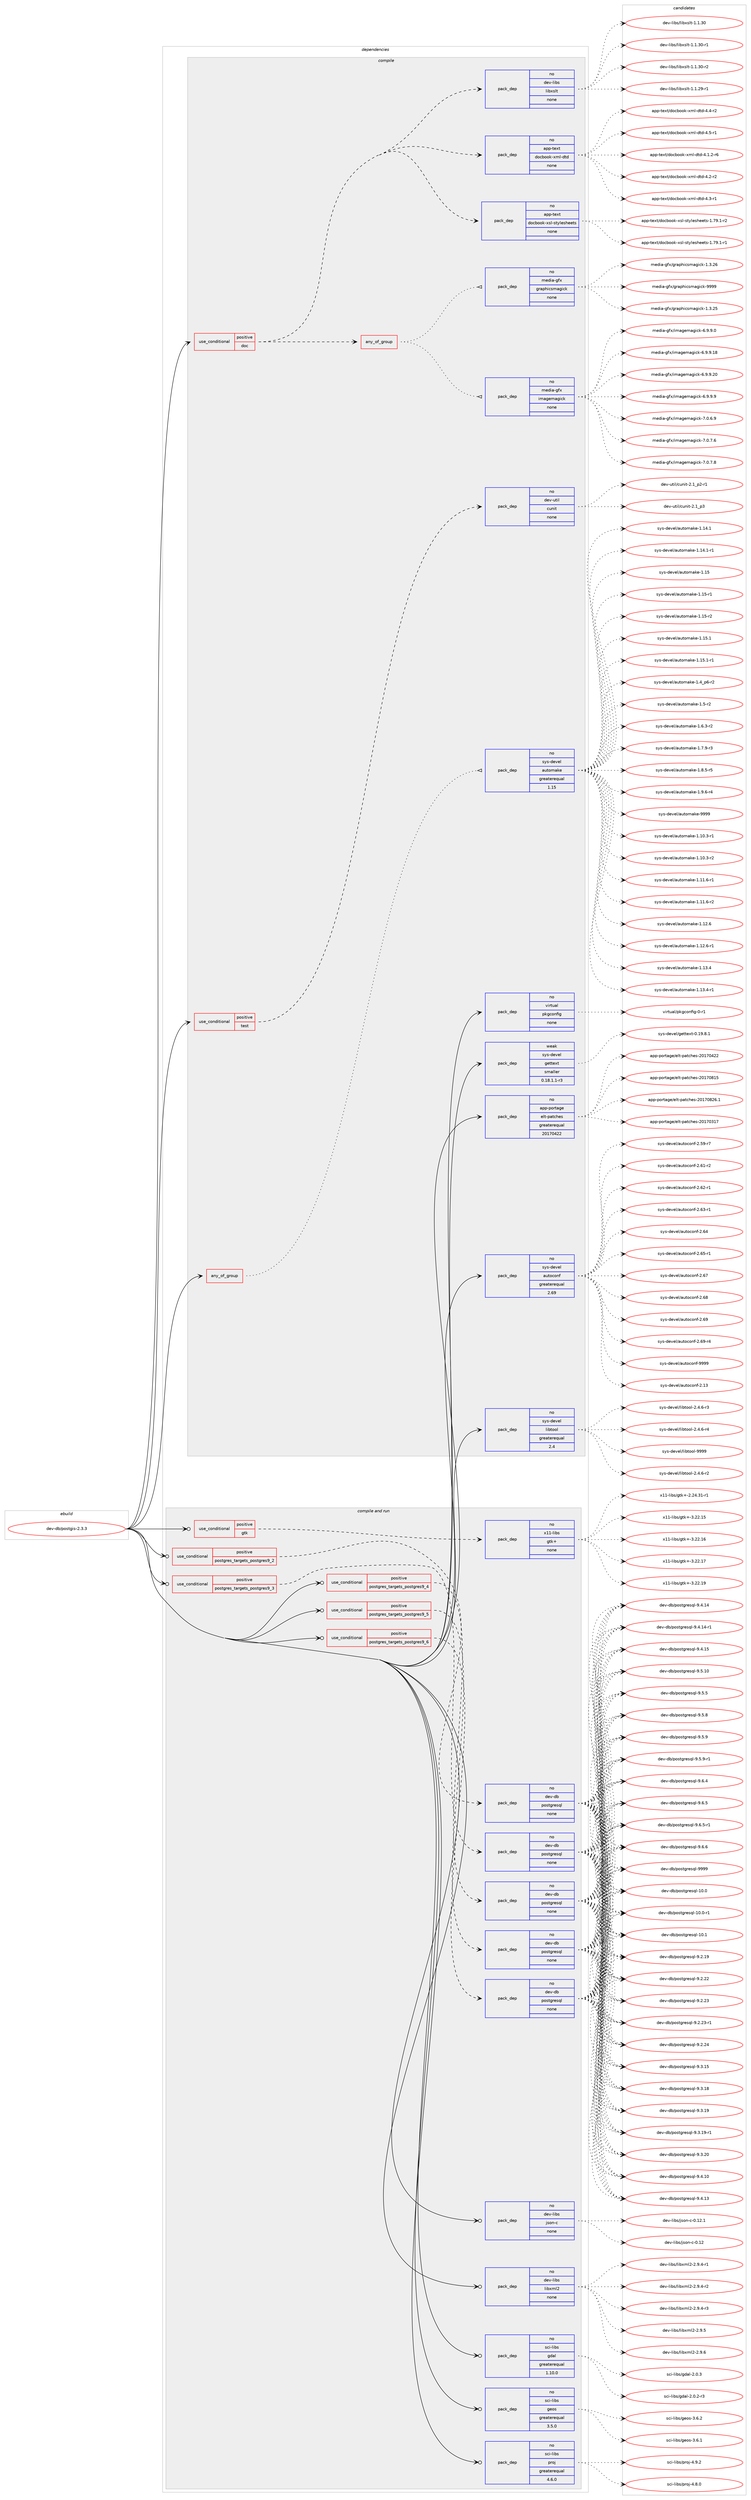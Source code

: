 digraph prolog {

# *************
# Graph options
# *************

newrank=true;
concentrate=true;
compound=true;
graph [rankdir=LR,fontname=Helvetica,fontsize=10,ranksep=1.5];#, ranksep=2.5, nodesep=0.2];
edge  [arrowhead=vee];
node  [fontname=Helvetica,fontsize=10];

# **********
# The ebuild
# **********

subgraph cluster_leftcol {
color=gray;
rank=same;
label=<<i>ebuild</i>>;
id [label="dev-db/postgis-2.3.3", color=red, width=4, href="../dev-db/postgis-2.3.3.svg"];
}

# ****************
# The dependencies
# ****************

subgraph cluster_midcol {
color=gray;
label=<<i>dependencies</i>>;
subgraph cluster_compile {
fillcolor="#eeeeee";
style=filled;
label=<<i>compile</i>>;
subgraph any1509 {
dependency68928 [label=<<TABLE BORDER="0" CELLBORDER="1" CELLSPACING="0" CELLPADDING="4"><TR><TD CELLPADDING="10">any_of_group</TD></TR></TABLE>>, shape=none, color=red];subgraph pack50836 {
dependency68929 [label=<<TABLE BORDER="0" CELLBORDER="1" CELLSPACING="0" CELLPADDING="4" WIDTH="220"><TR><TD ROWSPAN="6" CELLPADDING="30">pack_dep</TD></TR><TR><TD WIDTH="110">no</TD></TR><TR><TD>sys-devel</TD></TR><TR><TD>automake</TD></TR><TR><TD>greaterequal</TD></TR><TR><TD>1.15</TD></TR></TABLE>>, shape=none, color=blue];
}
dependency68928:e -> dependency68929:w [weight=20,style="dotted",arrowhead="oinv"];
}
id:e -> dependency68928:w [weight=20,style="solid",arrowhead="vee"];
subgraph cond16553 {
dependency68930 [label=<<TABLE BORDER="0" CELLBORDER="1" CELLSPACING="0" CELLPADDING="4"><TR><TD ROWSPAN="3" CELLPADDING="10">use_conditional</TD></TR><TR><TD>positive</TD></TR><TR><TD>doc</TD></TR></TABLE>>, shape=none, color=red];
subgraph pack50837 {
dependency68931 [label=<<TABLE BORDER="0" CELLBORDER="1" CELLSPACING="0" CELLPADDING="4" WIDTH="220"><TR><TD ROWSPAN="6" CELLPADDING="30">pack_dep</TD></TR><TR><TD WIDTH="110">no</TD></TR><TR><TD>app-text</TD></TR><TR><TD>docbook-xsl-stylesheets</TD></TR><TR><TD>none</TD></TR><TR><TD></TD></TR></TABLE>>, shape=none, color=blue];
}
dependency68930:e -> dependency68931:w [weight=20,style="dashed",arrowhead="vee"];
subgraph pack50838 {
dependency68932 [label=<<TABLE BORDER="0" CELLBORDER="1" CELLSPACING="0" CELLPADDING="4" WIDTH="220"><TR><TD ROWSPAN="6" CELLPADDING="30">pack_dep</TD></TR><TR><TD WIDTH="110">no</TD></TR><TR><TD>app-text</TD></TR><TR><TD>docbook-xml-dtd</TD></TR><TR><TD>none</TD></TR><TR><TD></TD></TR></TABLE>>, shape=none, color=blue];
}
dependency68930:e -> dependency68932:w [weight=20,style="dashed",arrowhead="vee"];
subgraph pack50839 {
dependency68933 [label=<<TABLE BORDER="0" CELLBORDER="1" CELLSPACING="0" CELLPADDING="4" WIDTH="220"><TR><TD ROWSPAN="6" CELLPADDING="30">pack_dep</TD></TR><TR><TD WIDTH="110">no</TD></TR><TR><TD>dev-libs</TD></TR><TR><TD>libxslt</TD></TR><TR><TD>none</TD></TR><TR><TD></TD></TR></TABLE>>, shape=none, color=blue];
}
dependency68930:e -> dependency68933:w [weight=20,style="dashed",arrowhead="vee"];
subgraph any1510 {
dependency68934 [label=<<TABLE BORDER="0" CELLBORDER="1" CELLSPACING="0" CELLPADDING="4"><TR><TD CELLPADDING="10">any_of_group</TD></TR></TABLE>>, shape=none, color=red];subgraph pack50840 {
dependency68935 [label=<<TABLE BORDER="0" CELLBORDER="1" CELLSPACING="0" CELLPADDING="4" WIDTH="220"><TR><TD ROWSPAN="6" CELLPADDING="30">pack_dep</TD></TR><TR><TD WIDTH="110">no</TD></TR><TR><TD>media-gfx</TD></TR><TR><TD>imagemagick</TD></TR><TR><TD>none</TD></TR><TR><TD></TD></TR></TABLE>>, shape=none, color=blue];
}
dependency68934:e -> dependency68935:w [weight=20,style="dotted",arrowhead="oinv"];
subgraph pack50841 {
dependency68936 [label=<<TABLE BORDER="0" CELLBORDER="1" CELLSPACING="0" CELLPADDING="4" WIDTH="220"><TR><TD ROWSPAN="6" CELLPADDING="30">pack_dep</TD></TR><TR><TD WIDTH="110">no</TD></TR><TR><TD>media-gfx</TD></TR><TR><TD>graphicsmagick</TD></TR><TR><TD>none</TD></TR><TR><TD></TD></TR></TABLE>>, shape=none, color=blue];
}
dependency68934:e -> dependency68936:w [weight=20,style="dotted",arrowhead="oinv"];
}
dependency68930:e -> dependency68934:w [weight=20,style="dashed",arrowhead="vee"];
}
id:e -> dependency68930:w [weight=20,style="solid",arrowhead="vee"];
subgraph cond16554 {
dependency68937 [label=<<TABLE BORDER="0" CELLBORDER="1" CELLSPACING="0" CELLPADDING="4"><TR><TD ROWSPAN="3" CELLPADDING="10">use_conditional</TD></TR><TR><TD>positive</TD></TR><TR><TD>test</TD></TR></TABLE>>, shape=none, color=red];
subgraph pack50842 {
dependency68938 [label=<<TABLE BORDER="0" CELLBORDER="1" CELLSPACING="0" CELLPADDING="4" WIDTH="220"><TR><TD ROWSPAN="6" CELLPADDING="30">pack_dep</TD></TR><TR><TD WIDTH="110">no</TD></TR><TR><TD>dev-util</TD></TR><TR><TD>cunit</TD></TR><TR><TD>none</TD></TR><TR><TD></TD></TR></TABLE>>, shape=none, color=blue];
}
dependency68937:e -> dependency68938:w [weight=20,style="dashed",arrowhead="vee"];
}
id:e -> dependency68937:w [weight=20,style="solid",arrowhead="vee"];
subgraph pack50843 {
dependency68939 [label=<<TABLE BORDER="0" CELLBORDER="1" CELLSPACING="0" CELLPADDING="4" WIDTH="220"><TR><TD ROWSPAN="6" CELLPADDING="30">pack_dep</TD></TR><TR><TD WIDTH="110">no</TD></TR><TR><TD>app-portage</TD></TR><TR><TD>elt-patches</TD></TR><TR><TD>greaterequal</TD></TR><TR><TD>20170422</TD></TR></TABLE>>, shape=none, color=blue];
}
id:e -> dependency68939:w [weight=20,style="solid",arrowhead="vee"];
subgraph pack50844 {
dependency68940 [label=<<TABLE BORDER="0" CELLBORDER="1" CELLSPACING="0" CELLPADDING="4" WIDTH="220"><TR><TD ROWSPAN="6" CELLPADDING="30">pack_dep</TD></TR><TR><TD WIDTH="110">no</TD></TR><TR><TD>sys-devel</TD></TR><TR><TD>autoconf</TD></TR><TR><TD>greaterequal</TD></TR><TR><TD>2.69</TD></TR></TABLE>>, shape=none, color=blue];
}
id:e -> dependency68940:w [weight=20,style="solid",arrowhead="vee"];
subgraph pack50845 {
dependency68941 [label=<<TABLE BORDER="0" CELLBORDER="1" CELLSPACING="0" CELLPADDING="4" WIDTH="220"><TR><TD ROWSPAN="6" CELLPADDING="30">pack_dep</TD></TR><TR><TD WIDTH="110">no</TD></TR><TR><TD>sys-devel</TD></TR><TR><TD>libtool</TD></TR><TR><TD>greaterequal</TD></TR><TR><TD>2.4</TD></TR></TABLE>>, shape=none, color=blue];
}
id:e -> dependency68941:w [weight=20,style="solid",arrowhead="vee"];
subgraph pack50846 {
dependency68942 [label=<<TABLE BORDER="0" CELLBORDER="1" CELLSPACING="0" CELLPADDING="4" WIDTH="220"><TR><TD ROWSPAN="6" CELLPADDING="30">pack_dep</TD></TR><TR><TD WIDTH="110">no</TD></TR><TR><TD>virtual</TD></TR><TR><TD>pkgconfig</TD></TR><TR><TD>none</TD></TR><TR><TD></TD></TR></TABLE>>, shape=none, color=blue];
}
id:e -> dependency68942:w [weight=20,style="solid",arrowhead="vee"];
subgraph pack50847 {
dependency68943 [label=<<TABLE BORDER="0" CELLBORDER="1" CELLSPACING="0" CELLPADDING="4" WIDTH="220"><TR><TD ROWSPAN="6" CELLPADDING="30">pack_dep</TD></TR><TR><TD WIDTH="110">weak</TD></TR><TR><TD>sys-devel</TD></TR><TR><TD>gettext</TD></TR><TR><TD>smaller</TD></TR><TR><TD>0.18.1.1-r3</TD></TR></TABLE>>, shape=none, color=blue];
}
id:e -> dependency68943:w [weight=20,style="solid",arrowhead="vee"];
}
subgraph cluster_compileandrun {
fillcolor="#eeeeee";
style=filled;
label=<<i>compile and run</i>>;
subgraph cond16555 {
dependency68944 [label=<<TABLE BORDER="0" CELLBORDER="1" CELLSPACING="0" CELLPADDING="4"><TR><TD ROWSPAN="3" CELLPADDING="10">use_conditional</TD></TR><TR><TD>positive</TD></TR><TR><TD>gtk</TD></TR></TABLE>>, shape=none, color=red];
subgraph pack50848 {
dependency68945 [label=<<TABLE BORDER="0" CELLBORDER="1" CELLSPACING="0" CELLPADDING="4" WIDTH="220"><TR><TD ROWSPAN="6" CELLPADDING="30">pack_dep</TD></TR><TR><TD WIDTH="110">no</TD></TR><TR><TD>x11-libs</TD></TR><TR><TD>gtk+</TD></TR><TR><TD>none</TD></TR><TR><TD></TD></TR></TABLE>>, shape=none, color=blue];
}
dependency68944:e -> dependency68945:w [weight=20,style="dashed",arrowhead="vee"];
}
id:e -> dependency68944:w [weight=20,style="solid",arrowhead="odotvee"];
subgraph cond16556 {
dependency68946 [label=<<TABLE BORDER="0" CELLBORDER="1" CELLSPACING="0" CELLPADDING="4"><TR><TD ROWSPAN="3" CELLPADDING="10">use_conditional</TD></TR><TR><TD>positive</TD></TR><TR><TD>postgres_targets_postgres9_2</TD></TR></TABLE>>, shape=none, color=red];
subgraph pack50849 {
dependency68947 [label=<<TABLE BORDER="0" CELLBORDER="1" CELLSPACING="0" CELLPADDING="4" WIDTH="220"><TR><TD ROWSPAN="6" CELLPADDING="30">pack_dep</TD></TR><TR><TD WIDTH="110">no</TD></TR><TR><TD>dev-db</TD></TR><TR><TD>postgresql</TD></TR><TR><TD>none</TD></TR><TR><TD></TD></TR></TABLE>>, shape=none, color=blue];
}
dependency68946:e -> dependency68947:w [weight=20,style="dashed",arrowhead="vee"];
}
id:e -> dependency68946:w [weight=20,style="solid",arrowhead="odotvee"];
subgraph cond16557 {
dependency68948 [label=<<TABLE BORDER="0" CELLBORDER="1" CELLSPACING="0" CELLPADDING="4"><TR><TD ROWSPAN="3" CELLPADDING="10">use_conditional</TD></TR><TR><TD>positive</TD></TR><TR><TD>postgres_targets_postgres9_3</TD></TR></TABLE>>, shape=none, color=red];
subgraph pack50850 {
dependency68949 [label=<<TABLE BORDER="0" CELLBORDER="1" CELLSPACING="0" CELLPADDING="4" WIDTH="220"><TR><TD ROWSPAN="6" CELLPADDING="30">pack_dep</TD></TR><TR><TD WIDTH="110">no</TD></TR><TR><TD>dev-db</TD></TR><TR><TD>postgresql</TD></TR><TR><TD>none</TD></TR><TR><TD></TD></TR></TABLE>>, shape=none, color=blue];
}
dependency68948:e -> dependency68949:w [weight=20,style="dashed",arrowhead="vee"];
}
id:e -> dependency68948:w [weight=20,style="solid",arrowhead="odotvee"];
subgraph cond16558 {
dependency68950 [label=<<TABLE BORDER="0" CELLBORDER="1" CELLSPACING="0" CELLPADDING="4"><TR><TD ROWSPAN="3" CELLPADDING="10">use_conditional</TD></TR><TR><TD>positive</TD></TR><TR><TD>postgres_targets_postgres9_4</TD></TR></TABLE>>, shape=none, color=red];
subgraph pack50851 {
dependency68951 [label=<<TABLE BORDER="0" CELLBORDER="1" CELLSPACING="0" CELLPADDING="4" WIDTH="220"><TR><TD ROWSPAN="6" CELLPADDING="30">pack_dep</TD></TR><TR><TD WIDTH="110">no</TD></TR><TR><TD>dev-db</TD></TR><TR><TD>postgresql</TD></TR><TR><TD>none</TD></TR><TR><TD></TD></TR></TABLE>>, shape=none, color=blue];
}
dependency68950:e -> dependency68951:w [weight=20,style="dashed",arrowhead="vee"];
}
id:e -> dependency68950:w [weight=20,style="solid",arrowhead="odotvee"];
subgraph cond16559 {
dependency68952 [label=<<TABLE BORDER="0" CELLBORDER="1" CELLSPACING="0" CELLPADDING="4"><TR><TD ROWSPAN="3" CELLPADDING="10">use_conditional</TD></TR><TR><TD>positive</TD></TR><TR><TD>postgres_targets_postgres9_5</TD></TR></TABLE>>, shape=none, color=red];
subgraph pack50852 {
dependency68953 [label=<<TABLE BORDER="0" CELLBORDER="1" CELLSPACING="0" CELLPADDING="4" WIDTH="220"><TR><TD ROWSPAN="6" CELLPADDING="30">pack_dep</TD></TR><TR><TD WIDTH="110">no</TD></TR><TR><TD>dev-db</TD></TR><TR><TD>postgresql</TD></TR><TR><TD>none</TD></TR><TR><TD></TD></TR></TABLE>>, shape=none, color=blue];
}
dependency68952:e -> dependency68953:w [weight=20,style="dashed",arrowhead="vee"];
}
id:e -> dependency68952:w [weight=20,style="solid",arrowhead="odotvee"];
subgraph cond16560 {
dependency68954 [label=<<TABLE BORDER="0" CELLBORDER="1" CELLSPACING="0" CELLPADDING="4"><TR><TD ROWSPAN="3" CELLPADDING="10">use_conditional</TD></TR><TR><TD>positive</TD></TR><TR><TD>postgres_targets_postgres9_6</TD></TR></TABLE>>, shape=none, color=red];
subgraph pack50853 {
dependency68955 [label=<<TABLE BORDER="0" CELLBORDER="1" CELLSPACING="0" CELLPADDING="4" WIDTH="220"><TR><TD ROWSPAN="6" CELLPADDING="30">pack_dep</TD></TR><TR><TD WIDTH="110">no</TD></TR><TR><TD>dev-db</TD></TR><TR><TD>postgresql</TD></TR><TR><TD>none</TD></TR><TR><TD></TD></TR></TABLE>>, shape=none, color=blue];
}
dependency68954:e -> dependency68955:w [weight=20,style="dashed",arrowhead="vee"];
}
id:e -> dependency68954:w [weight=20,style="solid",arrowhead="odotvee"];
subgraph pack50854 {
dependency68956 [label=<<TABLE BORDER="0" CELLBORDER="1" CELLSPACING="0" CELLPADDING="4" WIDTH="220"><TR><TD ROWSPAN="6" CELLPADDING="30">pack_dep</TD></TR><TR><TD WIDTH="110">no</TD></TR><TR><TD>dev-libs</TD></TR><TR><TD>json-c</TD></TR><TR><TD>none</TD></TR><TR><TD></TD></TR></TABLE>>, shape=none, color=blue];
}
id:e -> dependency68956:w [weight=20,style="solid",arrowhead="odotvee"];
subgraph pack50855 {
dependency68957 [label=<<TABLE BORDER="0" CELLBORDER="1" CELLSPACING="0" CELLPADDING="4" WIDTH="220"><TR><TD ROWSPAN="6" CELLPADDING="30">pack_dep</TD></TR><TR><TD WIDTH="110">no</TD></TR><TR><TD>dev-libs</TD></TR><TR><TD>libxml2</TD></TR><TR><TD>none</TD></TR><TR><TD></TD></TR></TABLE>>, shape=none, color=blue];
}
id:e -> dependency68957:w [weight=20,style="solid",arrowhead="odotvee"];
subgraph pack50856 {
dependency68958 [label=<<TABLE BORDER="0" CELLBORDER="1" CELLSPACING="0" CELLPADDING="4" WIDTH="220"><TR><TD ROWSPAN="6" CELLPADDING="30">pack_dep</TD></TR><TR><TD WIDTH="110">no</TD></TR><TR><TD>sci-libs</TD></TR><TR><TD>gdal</TD></TR><TR><TD>greaterequal</TD></TR><TR><TD>1.10.0</TD></TR></TABLE>>, shape=none, color=blue];
}
id:e -> dependency68958:w [weight=20,style="solid",arrowhead="odotvee"];
subgraph pack50857 {
dependency68959 [label=<<TABLE BORDER="0" CELLBORDER="1" CELLSPACING="0" CELLPADDING="4" WIDTH="220"><TR><TD ROWSPAN="6" CELLPADDING="30">pack_dep</TD></TR><TR><TD WIDTH="110">no</TD></TR><TR><TD>sci-libs</TD></TR><TR><TD>geos</TD></TR><TR><TD>greaterequal</TD></TR><TR><TD>3.5.0</TD></TR></TABLE>>, shape=none, color=blue];
}
id:e -> dependency68959:w [weight=20,style="solid",arrowhead="odotvee"];
subgraph pack50858 {
dependency68960 [label=<<TABLE BORDER="0" CELLBORDER="1" CELLSPACING="0" CELLPADDING="4" WIDTH="220"><TR><TD ROWSPAN="6" CELLPADDING="30">pack_dep</TD></TR><TR><TD WIDTH="110">no</TD></TR><TR><TD>sci-libs</TD></TR><TR><TD>proj</TD></TR><TR><TD>greaterequal</TD></TR><TR><TD>4.6.0</TD></TR></TABLE>>, shape=none, color=blue];
}
id:e -> dependency68960:w [weight=20,style="solid",arrowhead="odotvee"];
}
subgraph cluster_run {
fillcolor="#eeeeee";
style=filled;
label=<<i>run</i>>;
}
}

# **************
# The candidates
# **************

subgraph cluster_choices {
rank=same;
color=gray;
label=<<i>candidates</i>>;

subgraph choice50836 {
color=black;
nodesep=1;
choice11512111545100101118101108479711711611110997107101454946494846514511449 [label="sys-devel/automake-1.10.3-r1", color=red, width=4,href="../sys-devel/automake-1.10.3-r1.svg"];
choice11512111545100101118101108479711711611110997107101454946494846514511450 [label="sys-devel/automake-1.10.3-r2", color=red, width=4,href="../sys-devel/automake-1.10.3-r2.svg"];
choice11512111545100101118101108479711711611110997107101454946494946544511449 [label="sys-devel/automake-1.11.6-r1", color=red, width=4,href="../sys-devel/automake-1.11.6-r1.svg"];
choice11512111545100101118101108479711711611110997107101454946494946544511450 [label="sys-devel/automake-1.11.6-r2", color=red, width=4,href="../sys-devel/automake-1.11.6-r2.svg"];
choice1151211154510010111810110847971171161111099710710145494649504654 [label="sys-devel/automake-1.12.6", color=red, width=4,href="../sys-devel/automake-1.12.6.svg"];
choice11512111545100101118101108479711711611110997107101454946495046544511449 [label="sys-devel/automake-1.12.6-r1", color=red, width=4,href="../sys-devel/automake-1.12.6-r1.svg"];
choice1151211154510010111810110847971171161111099710710145494649514652 [label="sys-devel/automake-1.13.4", color=red, width=4,href="../sys-devel/automake-1.13.4.svg"];
choice11512111545100101118101108479711711611110997107101454946495146524511449 [label="sys-devel/automake-1.13.4-r1", color=red, width=4,href="../sys-devel/automake-1.13.4-r1.svg"];
choice1151211154510010111810110847971171161111099710710145494649524649 [label="sys-devel/automake-1.14.1", color=red, width=4,href="../sys-devel/automake-1.14.1.svg"];
choice11512111545100101118101108479711711611110997107101454946495246494511449 [label="sys-devel/automake-1.14.1-r1", color=red, width=4,href="../sys-devel/automake-1.14.1-r1.svg"];
choice115121115451001011181011084797117116111109971071014549464953 [label="sys-devel/automake-1.15", color=red, width=4,href="../sys-devel/automake-1.15.svg"];
choice1151211154510010111810110847971171161111099710710145494649534511449 [label="sys-devel/automake-1.15-r1", color=red, width=4,href="../sys-devel/automake-1.15-r1.svg"];
choice1151211154510010111810110847971171161111099710710145494649534511450 [label="sys-devel/automake-1.15-r2", color=red, width=4,href="../sys-devel/automake-1.15-r2.svg"];
choice1151211154510010111810110847971171161111099710710145494649534649 [label="sys-devel/automake-1.15.1", color=red, width=4,href="../sys-devel/automake-1.15.1.svg"];
choice11512111545100101118101108479711711611110997107101454946495346494511449 [label="sys-devel/automake-1.15.1-r1", color=red, width=4,href="../sys-devel/automake-1.15.1-r1.svg"];
choice115121115451001011181011084797117116111109971071014549465295112544511450 [label="sys-devel/automake-1.4_p6-r2", color=red, width=4,href="../sys-devel/automake-1.4_p6-r2.svg"];
choice11512111545100101118101108479711711611110997107101454946534511450 [label="sys-devel/automake-1.5-r2", color=red, width=4,href="../sys-devel/automake-1.5-r2.svg"];
choice115121115451001011181011084797117116111109971071014549465446514511450 [label="sys-devel/automake-1.6.3-r2", color=red, width=4,href="../sys-devel/automake-1.6.3-r2.svg"];
choice115121115451001011181011084797117116111109971071014549465546574511451 [label="sys-devel/automake-1.7.9-r3", color=red, width=4,href="../sys-devel/automake-1.7.9-r3.svg"];
choice115121115451001011181011084797117116111109971071014549465646534511453 [label="sys-devel/automake-1.8.5-r5", color=red, width=4,href="../sys-devel/automake-1.8.5-r5.svg"];
choice115121115451001011181011084797117116111109971071014549465746544511452 [label="sys-devel/automake-1.9.6-r4", color=red, width=4,href="../sys-devel/automake-1.9.6-r4.svg"];
choice115121115451001011181011084797117116111109971071014557575757 [label="sys-devel/automake-9999", color=red, width=4,href="../sys-devel/automake-9999.svg"];
dependency68929:e -> choice11512111545100101118101108479711711611110997107101454946494846514511449:w [style=dotted,weight="100"];
dependency68929:e -> choice11512111545100101118101108479711711611110997107101454946494846514511450:w [style=dotted,weight="100"];
dependency68929:e -> choice11512111545100101118101108479711711611110997107101454946494946544511449:w [style=dotted,weight="100"];
dependency68929:e -> choice11512111545100101118101108479711711611110997107101454946494946544511450:w [style=dotted,weight="100"];
dependency68929:e -> choice1151211154510010111810110847971171161111099710710145494649504654:w [style=dotted,weight="100"];
dependency68929:e -> choice11512111545100101118101108479711711611110997107101454946495046544511449:w [style=dotted,weight="100"];
dependency68929:e -> choice1151211154510010111810110847971171161111099710710145494649514652:w [style=dotted,weight="100"];
dependency68929:e -> choice11512111545100101118101108479711711611110997107101454946495146524511449:w [style=dotted,weight="100"];
dependency68929:e -> choice1151211154510010111810110847971171161111099710710145494649524649:w [style=dotted,weight="100"];
dependency68929:e -> choice11512111545100101118101108479711711611110997107101454946495246494511449:w [style=dotted,weight="100"];
dependency68929:e -> choice115121115451001011181011084797117116111109971071014549464953:w [style=dotted,weight="100"];
dependency68929:e -> choice1151211154510010111810110847971171161111099710710145494649534511449:w [style=dotted,weight="100"];
dependency68929:e -> choice1151211154510010111810110847971171161111099710710145494649534511450:w [style=dotted,weight="100"];
dependency68929:e -> choice1151211154510010111810110847971171161111099710710145494649534649:w [style=dotted,weight="100"];
dependency68929:e -> choice11512111545100101118101108479711711611110997107101454946495346494511449:w [style=dotted,weight="100"];
dependency68929:e -> choice115121115451001011181011084797117116111109971071014549465295112544511450:w [style=dotted,weight="100"];
dependency68929:e -> choice11512111545100101118101108479711711611110997107101454946534511450:w [style=dotted,weight="100"];
dependency68929:e -> choice115121115451001011181011084797117116111109971071014549465446514511450:w [style=dotted,weight="100"];
dependency68929:e -> choice115121115451001011181011084797117116111109971071014549465546574511451:w [style=dotted,weight="100"];
dependency68929:e -> choice115121115451001011181011084797117116111109971071014549465646534511453:w [style=dotted,weight="100"];
dependency68929:e -> choice115121115451001011181011084797117116111109971071014549465746544511452:w [style=dotted,weight="100"];
dependency68929:e -> choice115121115451001011181011084797117116111109971071014557575757:w [style=dotted,weight="100"];
}
subgraph choice50837 {
color=black;
nodesep=1;
choice97112112451161011201164710011199981111111074512011510845115116121108101115104101101116115454946555746494511449 [label="app-text/docbook-xsl-stylesheets-1.79.1-r1", color=red, width=4,href="../app-text/docbook-xsl-stylesheets-1.79.1-r1.svg"];
choice97112112451161011201164710011199981111111074512011510845115116121108101115104101101116115454946555746494511450 [label="app-text/docbook-xsl-stylesheets-1.79.1-r2", color=red, width=4,href="../app-text/docbook-xsl-stylesheets-1.79.1-r2.svg"];
dependency68931:e -> choice97112112451161011201164710011199981111111074512011510845115116121108101115104101101116115454946555746494511449:w [style=dotted,weight="100"];
dependency68931:e -> choice97112112451161011201164710011199981111111074512011510845115116121108101115104101101116115454946555746494511450:w [style=dotted,weight="100"];
}
subgraph choice50838 {
color=black;
nodesep=1;
choice971121124511610112011647100111999811111110745120109108451001161004552464946504511454 [label="app-text/docbook-xml-dtd-4.1.2-r6", color=red, width=4,href="../app-text/docbook-xml-dtd-4.1.2-r6.svg"];
choice97112112451161011201164710011199981111111074512010910845100116100455246504511450 [label="app-text/docbook-xml-dtd-4.2-r2", color=red, width=4,href="../app-text/docbook-xml-dtd-4.2-r2.svg"];
choice97112112451161011201164710011199981111111074512010910845100116100455246514511449 [label="app-text/docbook-xml-dtd-4.3-r1", color=red, width=4,href="../app-text/docbook-xml-dtd-4.3-r1.svg"];
choice97112112451161011201164710011199981111111074512010910845100116100455246524511450 [label="app-text/docbook-xml-dtd-4.4-r2", color=red, width=4,href="../app-text/docbook-xml-dtd-4.4-r2.svg"];
choice97112112451161011201164710011199981111111074512010910845100116100455246534511449 [label="app-text/docbook-xml-dtd-4.5-r1", color=red, width=4,href="../app-text/docbook-xml-dtd-4.5-r1.svg"];
dependency68932:e -> choice971121124511610112011647100111999811111110745120109108451001161004552464946504511454:w [style=dotted,weight="100"];
dependency68932:e -> choice97112112451161011201164710011199981111111074512010910845100116100455246504511450:w [style=dotted,weight="100"];
dependency68932:e -> choice97112112451161011201164710011199981111111074512010910845100116100455246514511449:w [style=dotted,weight="100"];
dependency68932:e -> choice97112112451161011201164710011199981111111074512010910845100116100455246524511450:w [style=dotted,weight="100"];
dependency68932:e -> choice97112112451161011201164710011199981111111074512010910845100116100455246534511449:w [style=dotted,weight="100"];
}
subgraph choice50839 {
color=black;
nodesep=1;
choice10010111845108105981154710810598120115108116454946494650574511449 [label="dev-libs/libxslt-1.1.29-r1", color=red, width=4,href="../dev-libs/libxslt-1.1.29-r1.svg"];
choice1001011184510810598115471081059812011510811645494649465148 [label="dev-libs/libxslt-1.1.30", color=red, width=4,href="../dev-libs/libxslt-1.1.30.svg"];
choice10010111845108105981154710810598120115108116454946494651484511449 [label="dev-libs/libxslt-1.1.30-r1", color=red, width=4,href="../dev-libs/libxslt-1.1.30-r1.svg"];
choice10010111845108105981154710810598120115108116454946494651484511450 [label="dev-libs/libxslt-1.1.30-r2", color=red, width=4,href="../dev-libs/libxslt-1.1.30-r2.svg"];
dependency68933:e -> choice10010111845108105981154710810598120115108116454946494650574511449:w [style=dotted,weight="100"];
dependency68933:e -> choice1001011184510810598115471081059812011510811645494649465148:w [style=dotted,weight="100"];
dependency68933:e -> choice10010111845108105981154710810598120115108116454946494651484511449:w [style=dotted,weight="100"];
dependency68933:e -> choice10010111845108105981154710810598120115108116454946494651484511450:w [style=dotted,weight="100"];
}
subgraph choice50840 {
color=black;
nodesep=1;
choice1091011001059745103102120471051099710310110997103105991074554465746574648 [label="media-gfx/imagemagick-6.9.9.0", color=red, width=4,href="../media-gfx/imagemagick-6.9.9.0.svg"];
choice109101100105974510310212047105109971031011099710310599107455446574657464956 [label="media-gfx/imagemagick-6.9.9.18", color=red, width=4,href="../media-gfx/imagemagick-6.9.9.18.svg"];
choice109101100105974510310212047105109971031011099710310599107455446574657465048 [label="media-gfx/imagemagick-6.9.9.20", color=red, width=4,href="../media-gfx/imagemagick-6.9.9.20.svg"];
choice1091011001059745103102120471051099710310110997103105991074554465746574657 [label="media-gfx/imagemagick-6.9.9.9", color=red, width=4,href="../media-gfx/imagemagick-6.9.9.9.svg"];
choice1091011001059745103102120471051099710310110997103105991074555464846544657 [label="media-gfx/imagemagick-7.0.6.9", color=red, width=4,href="../media-gfx/imagemagick-7.0.6.9.svg"];
choice1091011001059745103102120471051099710310110997103105991074555464846554654 [label="media-gfx/imagemagick-7.0.7.6", color=red, width=4,href="../media-gfx/imagemagick-7.0.7.6.svg"];
choice1091011001059745103102120471051099710310110997103105991074555464846554656 [label="media-gfx/imagemagick-7.0.7.8", color=red, width=4,href="../media-gfx/imagemagick-7.0.7.8.svg"];
dependency68935:e -> choice1091011001059745103102120471051099710310110997103105991074554465746574648:w [style=dotted,weight="100"];
dependency68935:e -> choice109101100105974510310212047105109971031011099710310599107455446574657464956:w [style=dotted,weight="100"];
dependency68935:e -> choice109101100105974510310212047105109971031011099710310599107455446574657465048:w [style=dotted,weight="100"];
dependency68935:e -> choice1091011001059745103102120471051099710310110997103105991074554465746574657:w [style=dotted,weight="100"];
dependency68935:e -> choice1091011001059745103102120471051099710310110997103105991074555464846544657:w [style=dotted,weight="100"];
dependency68935:e -> choice1091011001059745103102120471051099710310110997103105991074555464846554654:w [style=dotted,weight="100"];
dependency68935:e -> choice1091011001059745103102120471051099710310110997103105991074555464846554656:w [style=dotted,weight="100"];
}
subgraph choice50841 {
color=black;
nodesep=1;
choice1091011001059745103102120471031149711210410599115109971031059910745494651465053 [label="media-gfx/graphicsmagick-1.3.25", color=red, width=4,href="../media-gfx/graphicsmagick-1.3.25.svg"];
choice1091011001059745103102120471031149711210410599115109971031059910745494651465054 [label="media-gfx/graphicsmagick-1.3.26", color=red, width=4,href="../media-gfx/graphicsmagick-1.3.26.svg"];
choice109101100105974510310212047103114971121041059911510997103105991074557575757 [label="media-gfx/graphicsmagick-9999", color=red, width=4,href="../media-gfx/graphicsmagick-9999.svg"];
dependency68936:e -> choice1091011001059745103102120471031149711210410599115109971031059910745494651465053:w [style=dotted,weight="100"];
dependency68936:e -> choice1091011001059745103102120471031149711210410599115109971031059910745494651465054:w [style=dotted,weight="100"];
dependency68936:e -> choice109101100105974510310212047103114971121041059911510997103105991074557575757:w [style=dotted,weight="100"];
}
subgraph choice50842 {
color=black;
nodesep=1;
choice1001011184511711610510847991171101051164550464995112504511449 [label="dev-util/cunit-2.1_p2-r1", color=red, width=4,href="../dev-util/cunit-2.1_p2-r1.svg"];
choice100101118451171161051084799117110105116455046499511251 [label="dev-util/cunit-2.1_p3", color=red, width=4,href="../dev-util/cunit-2.1_p3.svg"];
dependency68938:e -> choice1001011184511711610510847991171101051164550464995112504511449:w [style=dotted,weight="100"];
dependency68938:e -> choice100101118451171161051084799117110105116455046499511251:w [style=dotted,weight="100"];
}
subgraph choice50843 {
color=black;
nodesep=1;
choice97112112451121111141169710310147101108116451129711699104101115455048495548514955 [label="app-portage/elt-patches-20170317", color=red, width=4,href="../app-portage/elt-patches-20170317.svg"];
choice97112112451121111141169710310147101108116451129711699104101115455048495548525050 [label="app-portage/elt-patches-20170422", color=red, width=4,href="../app-portage/elt-patches-20170422.svg"];
choice97112112451121111141169710310147101108116451129711699104101115455048495548564953 [label="app-portage/elt-patches-20170815", color=red, width=4,href="../app-portage/elt-patches-20170815.svg"];
choice971121124511211111411697103101471011081164511297116991041011154550484955485650544649 [label="app-portage/elt-patches-20170826.1", color=red, width=4,href="../app-portage/elt-patches-20170826.1.svg"];
dependency68939:e -> choice97112112451121111141169710310147101108116451129711699104101115455048495548514955:w [style=dotted,weight="100"];
dependency68939:e -> choice97112112451121111141169710310147101108116451129711699104101115455048495548525050:w [style=dotted,weight="100"];
dependency68939:e -> choice97112112451121111141169710310147101108116451129711699104101115455048495548564953:w [style=dotted,weight="100"];
dependency68939:e -> choice971121124511211111411697103101471011081164511297116991041011154550484955485650544649:w [style=dotted,weight="100"];
}
subgraph choice50844 {
color=black;
nodesep=1;
choice115121115451001011181011084797117116111991111101024550464951 [label="sys-devel/autoconf-2.13", color=red, width=4,href="../sys-devel/autoconf-2.13.svg"];
choice1151211154510010111810110847971171161119911111010245504653574511455 [label="sys-devel/autoconf-2.59-r7", color=red, width=4,href="../sys-devel/autoconf-2.59-r7.svg"];
choice1151211154510010111810110847971171161119911111010245504654494511450 [label="sys-devel/autoconf-2.61-r2", color=red, width=4,href="../sys-devel/autoconf-2.61-r2.svg"];
choice1151211154510010111810110847971171161119911111010245504654504511449 [label="sys-devel/autoconf-2.62-r1", color=red, width=4,href="../sys-devel/autoconf-2.62-r1.svg"];
choice1151211154510010111810110847971171161119911111010245504654514511449 [label="sys-devel/autoconf-2.63-r1", color=red, width=4,href="../sys-devel/autoconf-2.63-r1.svg"];
choice115121115451001011181011084797117116111991111101024550465452 [label="sys-devel/autoconf-2.64", color=red, width=4,href="../sys-devel/autoconf-2.64.svg"];
choice1151211154510010111810110847971171161119911111010245504654534511449 [label="sys-devel/autoconf-2.65-r1", color=red, width=4,href="../sys-devel/autoconf-2.65-r1.svg"];
choice115121115451001011181011084797117116111991111101024550465455 [label="sys-devel/autoconf-2.67", color=red, width=4,href="../sys-devel/autoconf-2.67.svg"];
choice115121115451001011181011084797117116111991111101024550465456 [label="sys-devel/autoconf-2.68", color=red, width=4,href="../sys-devel/autoconf-2.68.svg"];
choice115121115451001011181011084797117116111991111101024550465457 [label="sys-devel/autoconf-2.69", color=red, width=4,href="../sys-devel/autoconf-2.69.svg"];
choice1151211154510010111810110847971171161119911111010245504654574511452 [label="sys-devel/autoconf-2.69-r4", color=red, width=4,href="../sys-devel/autoconf-2.69-r4.svg"];
choice115121115451001011181011084797117116111991111101024557575757 [label="sys-devel/autoconf-9999", color=red, width=4,href="../sys-devel/autoconf-9999.svg"];
dependency68940:e -> choice115121115451001011181011084797117116111991111101024550464951:w [style=dotted,weight="100"];
dependency68940:e -> choice1151211154510010111810110847971171161119911111010245504653574511455:w [style=dotted,weight="100"];
dependency68940:e -> choice1151211154510010111810110847971171161119911111010245504654494511450:w [style=dotted,weight="100"];
dependency68940:e -> choice1151211154510010111810110847971171161119911111010245504654504511449:w [style=dotted,weight="100"];
dependency68940:e -> choice1151211154510010111810110847971171161119911111010245504654514511449:w [style=dotted,weight="100"];
dependency68940:e -> choice115121115451001011181011084797117116111991111101024550465452:w [style=dotted,weight="100"];
dependency68940:e -> choice1151211154510010111810110847971171161119911111010245504654534511449:w [style=dotted,weight="100"];
dependency68940:e -> choice115121115451001011181011084797117116111991111101024550465455:w [style=dotted,weight="100"];
dependency68940:e -> choice115121115451001011181011084797117116111991111101024550465456:w [style=dotted,weight="100"];
dependency68940:e -> choice115121115451001011181011084797117116111991111101024550465457:w [style=dotted,weight="100"];
dependency68940:e -> choice1151211154510010111810110847971171161119911111010245504654574511452:w [style=dotted,weight="100"];
dependency68940:e -> choice115121115451001011181011084797117116111991111101024557575757:w [style=dotted,weight="100"];
}
subgraph choice50845 {
color=black;
nodesep=1;
choice1151211154510010111810110847108105981161111111084550465246544511450 [label="sys-devel/libtool-2.4.6-r2", color=red, width=4,href="../sys-devel/libtool-2.4.6-r2.svg"];
choice1151211154510010111810110847108105981161111111084550465246544511451 [label="sys-devel/libtool-2.4.6-r3", color=red, width=4,href="../sys-devel/libtool-2.4.6-r3.svg"];
choice1151211154510010111810110847108105981161111111084550465246544511452 [label="sys-devel/libtool-2.4.6-r4", color=red, width=4,href="../sys-devel/libtool-2.4.6-r4.svg"];
choice1151211154510010111810110847108105981161111111084557575757 [label="sys-devel/libtool-9999", color=red, width=4,href="../sys-devel/libtool-9999.svg"];
dependency68941:e -> choice1151211154510010111810110847108105981161111111084550465246544511450:w [style=dotted,weight="100"];
dependency68941:e -> choice1151211154510010111810110847108105981161111111084550465246544511451:w [style=dotted,weight="100"];
dependency68941:e -> choice1151211154510010111810110847108105981161111111084550465246544511452:w [style=dotted,weight="100"];
dependency68941:e -> choice1151211154510010111810110847108105981161111111084557575757:w [style=dotted,weight="100"];
}
subgraph choice50846 {
color=black;
nodesep=1;
choice11810511411611797108471121071039911111010210510345484511449 [label="virtual/pkgconfig-0-r1", color=red, width=4,href="../virtual/pkgconfig-0-r1.svg"];
dependency68942:e -> choice11810511411611797108471121071039911111010210510345484511449:w [style=dotted,weight="100"];
}
subgraph choice50847 {
color=black;
nodesep=1;
choice1151211154510010111810110847103101116116101120116454846495746564649 [label="sys-devel/gettext-0.19.8.1", color=red, width=4,href="../sys-devel/gettext-0.19.8.1.svg"];
dependency68943:e -> choice1151211154510010111810110847103101116116101120116454846495746564649:w [style=dotted,weight="100"];
}
subgraph choice50848 {
color=black;
nodesep=1;
choice12049494510810598115471031161074345504650524651494511449 [label="x11-libs/gtk+-2.24.31-r1", color=red, width=4,href="../x11-libs/gtk+-2.24.31-r1.svg"];
choice1204949451081059811547103116107434551465050464953 [label="x11-libs/gtk+-3.22.15", color=red, width=4,href="../x11-libs/gtk+-3.22.15.svg"];
choice1204949451081059811547103116107434551465050464954 [label="x11-libs/gtk+-3.22.16", color=red, width=4,href="../x11-libs/gtk+-3.22.16.svg"];
choice1204949451081059811547103116107434551465050464955 [label="x11-libs/gtk+-3.22.17", color=red, width=4,href="../x11-libs/gtk+-3.22.17.svg"];
choice1204949451081059811547103116107434551465050464957 [label="x11-libs/gtk+-3.22.19", color=red, width=4,href="../x11-libs/gtk+-3.22.19.svg"];
dependency68945:e -> choice12049494510810598115471031161074345504650524651494511449:w [style=dotted,weight="100"];
dependency68945:e -> choice1204949451081059811547103116107434551465050464953:w [style=dotted,weight="100"];
dependency68945:e -> choice1204949451081059811547103116107434551465050464954:w [style=dotted,weight="100"];
dependency68945:e -> choice1204949451081059811547103116107434551465050464955:w [style=dotted,weight="100"];
dependency68945:e -> choice1204949451081059811547103116107434551465050464957:w [style=dotted,weight="100"];
}
subgraph choice50849 {
color=black;
nodesep=1;
choice1001011184510098471121111151161031141011151131084549484648 [label="dev-db/postgresql-10.0", color=red, width=4,href="../dev-db/postgresql-10.0.svg"];
choice10010111845100984711211111511610311410111511310845494846484511449 [label="dev-db/postgresql-10.0-r1", color=red, width=4,href="../dev-db/postgresql-10.0-r1.svg"];
choice1001011184510098471121111151161031141011151131084549484649 [label="dev-db/postgresql-10.1", color=red, width=4,href="../dev-db/postgresql-10.1.svg"];
choice10010111845100984711211111511610311410111511310845574650464957 [label="dev-db/postgresql-9.2.19", color=red, width=4,href="../dev-db/postgresql-9.2.19.svg"];
choice10010111845100984711211111511610311410111511310845574650465050 [label="dev-db/postgresql-9.2.22", color=red, width=4,href="../dev-db/postgresql-9.2.22.svg"];
choice10010111845100984711211111511610311410111511310845574650465051 [label="dev-db/postgresql-9.2.23", color=red, width=4,href="../dev-db/postgresql-9.2.23.svg"];
choice100101118451009847112111115116103114101115113108455746504650514511449 [label="dev-db/postgresql-9.2.23-r1", color=red, width=4,href="../dev-db/postgresql-9.2.23-r1.svg"];
choice10010111845100984711211111511610311410111511310845574650465052 [label="dev-db/postgresql-9.2.24", color=red, width=4,href="../dev-db/postgresql-9.2.24.svg"];
choice10010111845100984711211111511610311410111511310845574651464953 [label="dev-db/postgresql-9.3.15", color=red, width=4,href="../dev-db/postgresql-9.3.15.svg"];
choice10010111845100984711211111511610311410111511310845574651464956 [label="dev-db/postgresql-9.3.18", color=red, width=4,href="../dev-db/postgresql-9.3.18.svg"];
choice10010111845100984711211111511610311410111511310845574651464957 [label="dev-db/postgresql-9.3.19", color=red, width=4,href="../dev-db/postgresql-9.3.19.svg"];
choice100101118451009847112111115116103114101115113108455746514649574511449 [label="dev-db/postgresql-9.3.19-r1", color=red, width=4,href="../dev-db/postgresql-9.3.19-r1.svg"];
choice10010111845100984711211111511610311410111511310845574651465048 [label="dev-db/postgresql-9.3.20", color=red, width=4,href="../dev-db/postgresql-9.3.20.svg"];
choice10010111845100984711211111511610311410111511310845574652464948 [label="dev-db/postgresql-9.4.10", color=red, width=4,href="../dev-db/postgresql-9.4.10.svg"];
choice10010111845100984711211111511610311410111511310845574652464951 [label="dev-db/postgresql-9.4.13", color=red, width=4,href="../dev-db/postgresql-9.4.13.svg"];
choice10010111845100984711211111511610311410111511310845574652464952 [label="dev-db/postgresql-9.4.14", color=red, width=4,href="../dev-db/postgresql-9.4.14.svg"];
choice100101118451009847112111115116103114101115113108455746524649524511449 [label="dev-db/postgresql-9.4.14-r1", color=red, width=4,href="../dev-db/postgresql-9.4.14-r1.svg"];
choice10010111845100984711211111511610311410111511310845574652464953 [label="dev-db/postgresql-9.4.15", color=red, width=4,href="../dev-db/postgresql-9.4.15.svg"];
choice10010111845100984711211111511610311410111511310845574653464948 [label="dev-db/postgresql-9.5.10", color=red, width=4,href="../dev-db/postgresql-9.5.10.svg"];
choice100101118451009847112111115116103114101115113108455746534653 [label="dev-db/postgresql-9.5.5", color=red, width=4,href="../dev-db/postgresql-9.5.5.svg"];
choice100101118451009847112111115116103114101115113108455746534656 [label="dev-db/postgresql-9.5.8", color=red, width=4,href="../dev-db/postgresql-9.5.8.svg"];
choice100101118451009847112111115116103114101115113108455746534657 [label="dev-db/postgresql-9.5.9", color=red, width=4,href="../dev-db/postgresql-9.5.9.svg"];
choice1001011184510098471121111151161031141011151131084557465346574511449 [label="dev-db/postgresql-9.5.9-r1", color=red, width=4,href="../dev-db/postgresql-9.5.9-r1.svg"];
choice100101118451009847112111115116103114101115113108455746544652 [label="dev-db/postgresql-9.6.4", color=red, width=4,href="../dev-db/postgresql-9.6.4.svg"];
choice100101118451009847112111115116103114101115113108455746544653 [label="dev-db/postgresql-9.6.5", color=red, width=4,href="../dev-db/postgresql-9.6.5.svg"];
choice1001011184510098471121111151161031141011151131084557465446534511449 [label="dev-db/postgresql-9.6.5-r1", color=red, width=4,href="../dev-db/postgresql-9.6.5-r1.svg"];
choice100101118451009847112111115116103114101115113108455746544654 [label="dev-db/postgresql-9.6.6", color=red, width=4,href="../dev-db/postgresql-9.6.6.svg"];
choice1001011184510098471121111151161031141011151131084557575757 [label="dev-db/postgresql-9999", color=red, width=4,href="../dev-db/postgresql-9999.svg"];
dependency68947:e -> choice1001011184510098471121111151161031141011151131084549484648:w [style=dotted,weight="100"];
dependency68947:e -> choice10010111845100984711211111511610311410111511310845494846484511449:w [style=dotted,weight="100"];
dependency68947:e -> choice1001011184510098471121111151161031141011151131084549484649:w [style=dotted,weight="100"];
dependency68947:e -> choice10010111845100984711211111511610311410111511310845574650464957:w [style=dotted,weight="100"];
dependency68947:e -> choice10010111845100984711211111511610311410111511310845574650465050:w [style=dotted,weight="100"];
dependency68947:e -> choice10010111845100984711211111511610311410111511310845574650465051:w [style=dotted,weight="100"];
dependency68947:e -> choice100101118451009847112111115116103114101115113108455746504650514511449:w [style=dotted,weight="100"];
dependency68947:e -> choice10010111845100984711211111511610311410111511310845574650465052:w [style=dotted,weight="100"];
dependency68947:e -> choice10010111845100984711211111511610311410111511310845574651464953:w [style=dotted,weight="100"];
dependency68947:e -> choice10010111845100984711211111511610311410111511310845574651464956:w [style=dotted,weight="100"];
dependency68947:e -> choice10010111845100984711211111511610311410111511310845574651464957:w [style=dotted,weight="100"];
dependency68947:e -> choice100101118451009847112111115116103114101115113108455746514649574511449:w [style=dotted,weight="100"];
dependency68947:e -> choice10010111845100984711211111511610311410111511310845574651465048:w [style=dotted,weight="100"];
dependency68947:e -> choice10010111845100984711211111511610311410111511310845574652464948:w [style=dotted,weight="100"];
dependency68947:e -> choice10010111845100984711211111511610311410111511310845574652464951:w [style=dotted,weight="100"];
dependency68947:e -> choice10010111845100984711211111511610311410111511310845574652464952:w [style=dotted,weight="100"];
dependency68947:e -> choice100101118451009847112111115116103114101115113108455746524649524511449:w [style=dotted,weight="100"];
dependency68947:e -> choice10010111845100984711211111511610311410111511310845574652464953:w [style=dotted,weight="100"];
dependency68947:e -> choice10010111845100984711211111511610311410111511310845574653464948:w [style=dotted,weight="100"];
dependency68947:e -> choice100101118451009847112111115116103114101115113108455746534653:w [style=dotted,weight="100"];
dependency68947:e -> choice100101118451009847112111115116103114101115113108455746534656:w [style=dotted,weight="100"];
dependency68947:e -> choice100101118451009847112111115116103114101115113108455746534657:w [style=dotted,weight="100"];
dependency68947:e -> choice1001011184510098471121111151161031141011151131084557465346574511449:w [style=dotted,weight="100"];
dependency68947:e -> choice100101118451009847112111115116103114101115113108455746544652:w [style=dotted,weight="100"];
dependency68947:e -> choice100101118451009847112111115116103114101115113108455746544653:w [style=dotted,weight="100"];
dependency68947:e -> choice1001011184510098471121111151161031141011151131084557465446534511449:w [style=dotted,weight="100"];
dependency68947:e -> choice100101118451009847112111115116103114101115113108455746544654:w [style=dotted,weight="100"];
dependency68947:e -> choice1001011184510098471121111151161031141011151131084557575757:w [style=dotted,weight="100"];
}
subgraph choice50850 {
color=black;
nodesep=1;
choice1001011184510098471121111151161031141011151131084549484648 [label="dev-db/postgresql-10.0", color=red, width=4,href="../dev-db/postgresql-10.0.svg"];
choice10010111845100984711211111511610311410111511310845494846484511449 [label="dev-db/postgresql-10.0-r1", color=red, width=4,href="../dev-db/postgresql-10.0-r1.svg"];
choice1001011184510098471121111151161031141011151131084549484649 [label="dev-db/postgresql-10.1", color=red, width=4,href="../dev-db/postgresql-10.1.svg"];
choice10010111845100984711211111511610311410111511310845574650464957 [label="dev-db/postgresql-9.2.19", color=red, width=4,href="../dev-db/postgresql-9.2.19.svg"];
choice10010111845100984711211111511610311410111511310845574650465050 [label="dev-db/postgresql-9.2.22", color=red, width=4,href="../dev-db/postgresql-9.2.22.svg"];
choice10010111845100984711211111511610311410111511310845574650465051 [label="dev-db/postgresql-9.2.23", color=red, width=4,href="../dev-db/postgresql-9.2.23.svg"];
choice100101118451009847112111115116103114101115113108455746504650514511449 [label="dev-db/postgresql-9.2.23-r1", color=red, width=4,href="../dev-db/postgresql-9.2.23-r1.svg"];
choice10010111845100984711211111511610311410111511310845574650465052 [label="dev-db/postgresql-9.2.24", color=red, width=4,href="../dev-db/postgresql-9.2.24.svg"];
choice10010111845100984711211111511610311410111511310845574651464953 [label="dev-db/postgresql-9.3.15", color=red, width=4,href="../dev-db/postgresql-9.3.15.svg"];
choice10010111845100984711211111511610311410111511310845574651464956 [label="dev-db/postgresql-9.3.18", color=red, width=4,href="../dev-db/postgresql-9.3.18.svg"];
choice10010111845100984711211111511610311410111511310845574651464957 [label="dev-db/postgresql-9.3.19", color=red, width=4,href="../dev-db/postgresql-9.3.19.svg"];
choice100101118451009847112111115116103114101115113108455746514649574511449 [label="dev-db/postgresql-9.3.19-r1", color=red, width=4,href="../dev-db/postgresql-9.3.19-r1.svg"];
choice10010111845100984711211111511610311410111511310845574651465048 [label="dev-db/postgresql-9.3.20", color=red, width=4,href="../dev-db/postgresql-9.3.20.svg"];
choice10010111845100984711211111511610311410111511310845574652464948 [label="dev-db/postgresql-9.4.10", color=red, width=4,href="../dev-db/postgresql-9.4.10.svg"];
choice10010111845100984711211111511610311410111511310845574652464951 [label="dev-db/postgresql-9.4.13", color=red, width=4,href="../dev-db/postgresql-9.4.13.svg"];
choice10010111845100984711211111511610311410111511310845574652464952 [label="dev-db/postgresql-9.4.14", color=red, width=4,href="../dev-db/postgresql-9.4.14.svg"];
choice100101118451009847112111115116103114101115113108455746524649524511449 [label="dev-db/postgresql-9.4.14-r1", color=red, width=4,href="../dev-db/postgresql-9.4.14-r1.svg"];
choice10010111845100984711211111511610311410111511310845574652464953 [label="dev-db/postgresql-9.4.15", color=red, width=4,href="../dev-db/postgresql-9.4.15.svg"];
choice10010111845100984711211111511610311410111511310845574653464948 [label="dev-db/postgresql-9.5.10", color=red, width=4,href="../dev-db/postgresql-9.5.10.svg"];
choice100101118451009847112111115116103114101115113108455746534653 [label="dev-db/postgresql-9.5.5", color=red, width=4,href="../dev-db/postgresql-9.5.5.svg"];
choice100101118451009847112111115116103114101115113108455746534656 [label="dev-db/postgresql-9.5.8", color=red, width=4,href="../dev-db/postgresql-9.5.8.svg"];
choice100101118451009847112111115116103114101115113108455746534657 [label="dev-db/postgresql-9.5.9", color=red, width=4,href="../dev-db/postgresql-9.5.9.svg"];
choice1001011184510098471121111151161031141011151131084557465346574511449 [label="dev-db/postgresql-9.5.9-r1", color=red, width=4,href="../dev-db/postgresql-9.5.9-r1.svg"];
choice100101118451009847112111115116103114101115113108455746544652 [label="dev-db/postgresql-9.6.4", color=red, width=4,href="../dev-db/postgresql-9.6.4.svg"];
choice100101118451009847112111115116103114101115113108455746544653 [label="dev-db/postgresql-9.6.5", color=red, width=4,href="../dev-db/postgresql-9.6.5.svg"];
choice1001011184510098471121111151161031141011151131084557465446534511449 [label="dev-db/postgresql-9.6.5-r1", color=red, width=4,href="../dev-db/postgresql-9.6.5-r1.svg"];
choice100101118451009847112111115116103114101115113108455746544654 [label="dev-db/postgresql-9.6.6", color=red, width=4,href="../dev-db/postgresql-9.6.6.svg"];
choice1001011184510098471121111151161031141011151131084557575757 [label="dev-db/postgresql-9999", color=red, width=4,href="../dev-db/postgresql-9999.svg"];
dependency68949:e -> choice1001011184510098471121111151161031141011151131084549484648:w [style=dotted,weight="100"];
dependency68949:e -> choice10010111845100984711211111511610311410111511310845494846484511449:w [style=dotted,weight="100"];
dependency68949:e -> choice1001011184510098471121111151161031141011151131084549484649:w [style=dotted,weight="100"];
dependency68949:e -> choice10010111845100984711211111511610311410111511310845574650464957:w [style=dotted,weight="100"];
dependency68949:e -> choice10010111845100984711211111511610311410111511310845574650465050:w [style=dotted,weight="100"];
dependency68949:e -> choice10010111845100984711211111511610311410111511310845574650465051:w [style=dotted,weight="100"];
dependency68949:e -> choice100101118451009847112111115116103114101115113108455746504650514511449:w [style=dotted,weight="100"];
dependency68949:e -> choice10010111845100984711211111511610311410111511310845574650465052:w [style=dotted,weight="100"];
dependency68949:e -> choice10010111845100984711211111511610311410111511310845574651464953:w [style=dotted,weight="100"];
dependency68949:e -> choice10010111845100984711211111511610311410111511310845574651464956:w [style=dotted,weight="100"];
dependency68949:e -> choice10010111845100984711211111511610311410111511310845574651464957:w [style=dotted,weight="100"];
dependency68949:e -> choice100101118451009847112111115116103114101115113108455746514649574511449:w [style=dotted,weight="100"];
dependency68949:e -> choice10010111845100984711211111511610311410111511310845574651465048:w [style=dotted,weight="100"];
dependency68949:e -> choice10010111845100984711211111511610311410111511310845574652464948:w [style=dotted,weight="100"];
dependency68949:e -> choice10010111845100984711211111511610311410111511310845574652464951:w [style=dotted,weight="100"];
dependency68949:e -> choice10010111845100984711211111511610311410111511310845574652464952:w [style=dotted,weight="100"];
dependency68949:e -> choice100101118451009847112111115116103114101115113108455746524649524511449:w [style=dotted,weight="100"];
dependency68949:e -> choice10010111845100984711211111511610311410111511310845574652464953:w [style=dotted,weight="100"];
dependency68949:e -> choice10010111845100984711211111511610311410111511310845574653464948:w [style=dotted,weight="100"];
dependency68949:e -> choice100101118451009847112111115116103114101115113108455746534653:w [style=dotted,weight="100"];
dependency68949:e -> choice100101118451009847112111115116103114101115113108455746534656:w [style=dotted,weight="100"];
dependency68949:e -> choice100101118451009847112111115116103114101115113108455746534657:w [style=dotted,weight="100"];
dependency68949:e -> choice1001011184510098471121111151161031141011151131084557465346574511449:w [style=dotted,weight="100"];
dependency68949:e -> choice100101118451009847112111115116103114101115113108455746544652:w [style=dotted,weight="100"];
dependency68949:e -> choice100101118451009847112111115116103114101115113108455746544653:w [style=dotted,weight="100"];
dependency68949:e -> choice1001011184510098471121111151161031141011151131084557465446534511449:w [style=dotted,weight="100"];
dependency68949:e -> choice100101118451009847112111115116103114101115113108455746544654:w [style=dotted,weight="100"];
dependency68949:e -> choice1001011184510098471121111151161031141011151131084557575757:w [style=dotted,weight="100"];
}
subgraph choice50851 {
color=black;
nodesep=1;
choice1001011184510098471121111151161031141011151131084549484648 [label="dev-db/postgresql-10.0", color=red, width=4,href="../dev-db/postgresql-10.0.svg"];
choice10010111845100984711211111511610311410111511310845494846484511449 [label="dev-db/postgresql-10.0-r1", color=red, width=4,href="../dev-db/postgresql-10.0-r1.svg"];
choice1001011184510098471121111151161031141011151131084549484649 [label="dev-db/postgresql-10.1", color=red, width=4,href="../dev-db/postgresql-10.1.svg"];
choice10010111845100984711211111511610311410111511310845574650464957 [label="dev-db/postgresql-9.2.19", color=red, width=4,href="../dev-db/postgresql-9.2.19.svg"];
choice10010111845100984711211111511610311410111511310845574650465050 [label="dev-db/postgresql-9.2.22", color=red, width=4,href="../dev-db/postgresql-9.2.22.svg"];
choice10010111845100984711211111511610311410111511310845574650465051 [label="dev-db/postgresql-9.2.23", color=red, width=4,href="../dev-db/postgresql-9.2.23.svg"];
choice100101118451009847112111115116103114101115113108455746504650514511449 [label="dev-db/postgresql-9.2.23-r1", color=red, width=4,href="../dev-db/postgresql-9.2.23-r1.svg"];
choice10010111845100984711211111511610311410111511310845574650465052 [label="dev-db/postgresql-9.2.24", color=red, width=4,href="../dev-db/postgresql-9.2.24.svg"];
choice10010111845100984711211111511610311410111511310845574651464953 [label="dev-db/postgresql-9.3.15", color=red, width=4,href="../dev-db/postgresql-9.3.15.svg"];
choice10010111845100984711211111511610311410111511310845574651464956 [label="dev-db/postgresql-9.3.18", color=red, width=4,href="../dev-db/postgresql-9.3.18.svg"];
choice10010111845100984711211111511610311410111511310845574651464957 [label="dev-db/postgresql-9.3.19", color=red, width=4,href="../dev-db/postgresql-9.3.19.svg"];
choice100101118451009847112111115116103114101115113108455746514649574511449 [label="dev-db/postgresql-9.3.19-r1", color=red, width=4,href="../dev-db/postgresql-9.3.19-r1.svg"];
choice10010111845100984711211111511610311410111511310845574651465048 [label="dev-db/postgresql-9.3.20", color=red, width=4,href="../dev-db/postgresql-9.3.20.svg"];
choice10010111845100984711211111511610311410111511310845574652464948 [label="dev-db/postgresql-9.4.10", color=red, width=4,href="../dev-db/postgresql-9.4.10.svg"];
choice10010111845100984711211111511610311410111511310845574652464951 [label="dev-db/postgresql-9.4.13", color=red, width=4,href="../dev-db/postgresql-9.4.13.svg"];
choice10010111845100984711211111511610311410111511310845574652464952 [label="dev-db/postgresql-9.4.14", color=red, width=4,href="../dev-db/postgresql-9.4.14.svg"];
choice100101118451009847112111115116103114101115113108455746524649524511449 [label="dev-db/postgresql-9.4.14-r1", color=red, width=4,href="../dev-db/postgresql-9.4.14-r1.svg"];
choice10010111845100984711211111511610311410111511310845574652464953 [label="dev-db/postgresql-9.4.15", color=red, width=4,href="../dev-db/postgresql-9.4.15.svg"];
choice10010111845100984711211111511610311410111511310845574653464948 [label="dev-db/postgresql-9.5.10", color=red, width=4,href="../dev-db/postgresql-9.5.10.svg"];
choice100101118451009847112111115116103114101115113108455746534653 [label="dev-db/postgresql-9.5.5", color=red, width=4,href="../dev-db/postgresql-9.5.5.svg"];
choice100101118451009847112111115116103114101115113108455746534656 [label="dev-db/postgresql-9.5.8", color=red, width=4,href="../dev-db/postgresql-9.5.8.svg"];
choice100101118451009847112111115116103114101115113108455746534657 [label="dev-db/postgresql-9.5.9", color=red, width=4,href="../dev-db/postgresql-9.5.9.svg"];
choice1001011184510098471121111151161031141011151131084557465346574511449 [label="dev-db/postgresql-9.5.9-r1", color=red, width=4,href="../dev-db/postgresql-9.5.9-r1.svg"];
choice100101118451009847112111115116103114101115113108455746544652 [label="dev-db/postgresql-9.6.4", color=red, width=4,href="../dev-db/postgresql-9.6.4.svg"];
choice100101118451009847112111115116103114101115113108455746544653 [label="dev-db/postgresql-9.6.5", color=red, width=4,href="../dev-db/postgresql-9.6.5.svg"];
choice1001011184510098471121111151161031141011151131084557465446534511449 [label="dev-db/postgresql-9.6.5-r1", color=red, width=4,href="../dev-db/postgresql-9.6.5-r1.svg"];
choice100101118451009847112111115116103114101115113108455746544654 [label="dev-db/postgresql-9.6.6", color=red, width=4,href="../dev-db/postgresql-9.6.6.svg"];
choice1001011184510098471121111151161031141011151131084557575757 [label="dev-db/postgresql-9999", color=red, width=4,href="../dev-db/postgresql-9999.svg"];
dependency68951:e -> choice1001011184510098471121111151161031141011151131084549484648:w [style=dotted,weight="100"];
dependency68951:e -> choice10010111845100984711211111511610311410111511310845494846484511449:w [style=dotted,weight="100"];
dependency68951:e -> choice1001011184510098471121111151161031141011151131084549484649:w [style=dotted,weight="100"];
dependency68951:e -> choice10010111845100984711211111511610311410111511310845574650464957:w [style=dotted,weight="100"];
dependency68951:e -> choice10010111845100984711211111511610311410111511310845574650465050:w [style=dotted,weight="100"];
dependency68951:e -> choice10010111845100984711211111511610311410111511310845574650465051:w [style=dotted,weight="100"];
dependency68951:e -> choice100101118451009847112111115116103114101115113108455746504650514511449:w [style=dotted,weight="100"];
dependency68951:e -> choice10010111845100984711211111511610311410111511310845574650465052:w [style=dotted,weight="100"];
dependency68951:e -> choice10010111845100984711211111511610311410111511310845574651464953:w [style=dotted,weight="100"];
dependency68951:e -> choice10010111845100984711211111511610311410111511310845574651464956:w [style=dotted,weight="100"];
dependency68951:e -> choice10010111845100984711211111511610311410111511310845574651464957:w [style=dotted,weight="100"];
dependency68951:e -> choice100101118451009847112111115116103114101115113108455746514649574511449:w [style=dotted,weight="100"];
dependency68951:e -> choice10010111845100984711211111511610311410111511310845574651465048:w [style=dotted,weight="100"];
dependency68951:e -> choice10010111845100984711211111511610311410111511310845574652464948:w [style=dotted,weight="100"];
dependency68951:e -> choice10010111845100984711211111511610311410111511310845574652464951:w [style=dotted,weight="100"];
dependency68951:e -> choice10010111845100984711211111511610311410111511310845574652464952:w [style=dotted,weight="100"];
dependency68951:e -> choice100101118451009847112111115116103114101115113108455746524649524511449:w [style=dotted,weight="100"];
dependency68951:e -> choice10010111845100984711211111511610311410111511310845574652464953:w [style=dotted,weight="100"];
dependency68951:e -> choice10010111845100984711211111511610311410111511310845574653464948:w [style=dotted,weight="100"];
dependency68951:e -> choice100101118451009847112111115116103114101115113108455746534653:w [style=dotted,weight="100"];
dependency68951:e -> choice100101118451009847112111115116103114101115113108455746534656:w [style=dotted,weight="100"];
dependency68951:e -> choice100101118451009847112111115116103114101115113108455746534657:w [style=dotted,weight="100"];
dependency68951:e -> choice1001011184510098471121111151161031141011151131084557465346574511449:w [style=dotted,weight="100"];
dependency68951:e -> choice100101118451009847112111115116103114101115113108455746544652:w [style=dotted,weight="100"];
dependency68951:e -> choice100101118451009847112111115116103114101115113108455746544653:w [style=dotted,weight="100"];
dependency68951:e -> choice1001011184510098471121111151161031141011151131084557465446534511449:w [style=dotted,weight="100"];
dependency68951:e -> choice100101118451009847112111115116103114101115113108455746544654:w [style=dotted,weight="100"];
dependency68951:e -> choice1001011184510098471121111151161031141011151131084557575757:w [style=dotted,weight="100"];
}
subgraph choice50852 {
color=black;
nodesep=1;
choice1001011184510098471121111151161031141011151131084549484648 [label="dev-db/postgresql-10.0", color=red, width=4,href="../dev-db/postgresql-10.0.svg"];
choice10010111845100984711211111511610311410111511310845494846484511449 [label="dev-db/postgresql-10.0-r1", color=red, width=4,href="../dev-db/postgresql-10.0-r1.svg"];
choice1001011184510098471121111151161031141011151131084549484649 [label="dev-db/postgresql-10.1", color=red, width=4,href="../dev-db/postgresql-10.1.svg"];
choice10010111845100984711211111511610311410111511310845574650464957 [label="dev-db/postgresql-9.2.19", color=red, width=4,href="../dev-db/postgresql-9.2.19.svg"];
choice10010111845100984711211111511610311410111511310845574650465050 [label="dev-db/postgresql-9.2.22", color=red, width=4,href="../dev-db/postgresql-9.2.22.svg"];
choice10010111845100984711211111511610311410111511310845574650465051 [label="dev-db/postgresql-9.2.23", color=red, width=4,href="../dev-db/postgresql-9.2.23.svg"];
choice100101118451009847112111115116103114101115113108455746504650514511449 [label="dev-db/postgresql-9.2.23-r1", color=red, width=4,href="../dev-db/postgresql-9.2.23-r1.svg"];
choice10010111845100984711211111511610311410111511310845574650465052 [label="dev-db/postgresql-9.2.24", color=red, width=4,href="../dev-db/postgresql-9.2.24.svg"];
choice10010111845100984711211111511610311410111511310845574651464953 [label="dev-db/postgresql-9.3.15", color=red, width=4,href="../dev-db/postgresql-9.3.15.svg"];
choice10010111845100984711211111511610311410111511310845574651464956 [label="dev-db/postgresql-9.3.18", color=red, width=4,href="../dev-db/postgresql-9.3.18.svg"];
choice10010111845100984711211111511610311410111511310845574651464957 [label="dev-db/postgresql-9.3.19", color=red, width=4,href="../dev-db/postgresql-9.3.19.svg"];
choice100101118451009847112111115116103114101115113108455746514649574511449 [label="dev-db/postgresql-9.3.19-r1", color=red, width=4,href="../dev-db/postgresql-9.3.19-r1.svg"];
choice10010111845100984711211111511610311410111511310845574651465048 [label="dev-db/postgresql-9.3.20", color=red, width=4,href="../dev-db/postgresql-9.3.20.svg"];
choice10010111845100984711211111511610311410111511310845574652464948 [label="dev-db/postgresql-9.4.10", color=red, width=4,href="../dev-db/postgresql-9.4.10.svg"];
choice10010111845100984711211111511610311410111511310845574652464951 [label="dev-db/postgresql-9.4.13", color=red, width=4,href="../dev-db/postgresql-9.4.13.svg"];
choice10010111845100984711211111511610311410111511310845574652464952 [label="dev-db/postgresql-9.4.14", color=red, width=4,href="../dev-db/postgresql-9.4.14.svg"];
choice100101118451009847112111115116103114101115113108455746524649524511449 [label="dev-db/postgresql-9.4.14-r1", color=red, width=4,href="../dev-db/postgresql-9.4.14-r1.svg"];
choice10010111845100984711211111511610311410111511310845574652464953 [label="dev-db/postgresql-9.4.15", color=red, width=4,href="../dev-db/postgresql-9.4.15.svg"];
choice10010111845100984711211111511610311410111511310845574653464948 [label="dev-db/postgresql-9.5.10", color=red, width=4,href="../dev-db/postgresql-9.5.10.svg"];
choice100101118451009847112111115116103114101115113108455746534653 [label="dev-db/postgresql-9.5.5", color=red, width=4,href="../dev-db/postgresql-9.5.5.svg"];
choice100101118451009847112111115116103114101115113108455746534656 [label="dev-db/postgresql-9.5.8", color=red, width=4,href="../dev-db/postgresql-9.5.8.svg"];
choice100101118451009847112111115116103114101115113108455746534657 [label="dev-db/postgresql-9.5.9", color=red, width=4,href="../dev-db/postgresql-9.5.9.svg"];
choice1001011184510098471121111151161031141011151131084557465346574511449 [label="dev-db/postgresql-9.5.9-r1", color=red, width=4,href="../dev-db/postgresql-9.5.9-r1.svg"];
choice100101118451009847112111115116103114101115113108455746544652 [label="dev-db/postgresql-9.6.4", color=red, width=4,href="../dev-db/postgresql-9.6.4.svg"];
choice100101118451009847112111115116103114101115113108455746544653 [label="dev-db/postgresql-9.6.5", color=red, width=4,href="../dev-db/postgresql-9.6.5.svg"];
choice1001011184510098471121111151161031141011151131084557465446534511449 [label="dev-db/postgresql-9.6.5-r1", color=red, width=4,href="../dev-db/postgresql-9.6.5-r1.svg"];
choice100101118451009847112111115116103114101115113108455746544654 [label="dev-db/postgresql-9.6.6", color=red, width=4,href="../dev-db/postgresql-9.6.6.svg"];
choice1001011184510098471121111151161031141011151131084557575757 [label="dev-db/postgresql-9999", color=red, width=4,href="../dev-db/postgresql-9999.svg"];
dependency68953:e -> choice1001011184510098471121111151161031141011151131084549484648:w [style=dotted,weight="100"];
dependency68953:e -> choice10010111845100984711211111511610311410111511310845494846484511449:w [style=dotted,weight="100"];
dependency68953:e -> choice1001011184510098471121111151161031141011151131084549484649:w [style=dotted,weight="100"];
dependency68953:e -> choice10010111845100984711211111511610311410111511310845574650464957:w [style=dotted,weight="100"];
dependency68953:e -> choice10010111845100984711211111511610311410111511310845574650465050:w [style=dotted,weight="100"];
dependency68953:e -> choice10010111845100984711211111511610311410111511310845574650465051:w [style=dotted,weight="100"];
dependency68953:e -> choice100101118451009847112111115116103114101115113108455746504650514511449:w [style=dotted,weight="100"];
dependency68953:e -> choice10010111845100984711211111511610311410111511310845574650465052:w [style=dotted,weight="100"];
dependency68953:e -> choice10010111845100984711211111511610311410111511310845574651464953:w [style=dotted,weight="100"];
dependency68953:e -> choice10010111845100984711211111511610311410111511310845574651464956:w [style=dotted,weight="100"];
dependency68953:e -> choice10010111845100984711211111511610311410111511310845574651464957:w [style=dotted,weight="100"];
dependency68953:e -> choice100101118451009847112111115116103114101115113108455746514649574511449:w [style=dotted,weight="100"];
dependency68953:e -> choice10010111845100984711211111511610311410111511310845574651465048:w [style=dotted,weight="100"];
dependency68953:e -> choice10010111845100984711211111511610311410111511310845574652464948:w [style=dotted,weight="100"];
dependency68953:e -> choice10010111845100984711211111511610311410111511310845574652464951:w [style=dotted,weight="100"];
dependency68953:e -> choice10010111845100984711211111511610311410111511310845574652464952:w [style=dotted,weight="100"];
dependency68953:e -> choice100101118451009847112111115116103114101115113108455746524649524511449:w [style=dotted,weight="100"];
dependency68953:e -> choice10010111845100984711211111511610311410111511310845574652464953:w [style=dotted,weight="100"];
dependency68953:e -> choice10010111845100984711211111511610311410111511310845574653464948:w [style=dotted,weight="100"];
dependency68953:e -> choice100101118451009847112111115116103114101115113108455746534653:w [style=dotted,weight="100"];
dependency68953:e -> choice100101118451009847112111115116103114101115113108455746534656:w [style=dotted,weight="100"];
dependency68953:e -> choice100101118451009847112111115116103114101115113108455746534657:w [style=dotted,weight="100"];
dependency68953:e -> choice1001011184510098471121111151161031141011151131084557465346574511449:w [style=dotted,weight="100"];
dependency68953:e -> choice100101118451009847112111115116103114101115113108455746544652:w [style=dotted,weight="100"];
dependency68953:e -> choice100101118451009847112111115116103114101115113108455746544653:w [style=dotted,weight="100"];
dependency68953:e -> choice1001011184510098471121111151161031141011151131084557465446534511449:w [style=dotted,weight="100"];
dependency68953:e -> choice100101118451009847112111115116103114101115113108455746544654:w [style=dotted,weight="100"];
dependency68953:e -> choice1001011184510098471121111151161031141011151131084557575757:w [style=dotted,weight="100"];
}
subgraph choice50853 {
color=black;
nodesep=1;
choice1001011184510098471121111151161031141011151131084549484648 [label="dev-db/postgresql-10.0", color=red, width=4,href="../dev-db/postgresql-10.0.svg"];
choice10010111845100984711211111511610311410111511310845494846484511449 [label="dev-db/postgresql-10.0-r1", color=red, width=4,href="../dev-db/postgresql-10.0-r1.svg"];
choice1001011184510098471121111151161031141011151131084549484649 [label="dev-db/postgresql-10.1", color=red, width=4,href="../dev-db/postgresql-10.1.svg"];
choice10010111845100984711211111511610311410111511310845574650464957 [label="dev-db/postgresql-9.2.19", color=red, width=4,href="../dev-db/postgresql-9.2.19.svg"];
choice10010111845100984711211111511610311410111511310845574650465050 [label="dev-db/postgresql-9.2.22", color=red, width=4,href="../dev-db/postgresql-9.2.22.svg"];
choice10010111845100984711211111511610311410111511310845574650465051 [label="dev-db/postgresql-9.2.23", color=red, width=4,href="../dev-db/postgresql-9.2.23.svg"];
choice100101118451009847112111115116103114101115113108455746504650514511449 [label="dev-db/postgresql-9.2.23-r1", color=red, width=4,href="../dev-db/postgresql-9.2.23-r1.svg"];
choice10010111845100984711211111511610311410111511310845574650465052 [label="dev-db/postgresql-9.2.24", color=red, width=4,href="../dev-db/postgresql-9.2.24.svg"];
choice10010111845100984711211111511610311410111511310845574651464953 [label="dev-db/postgresql-9.3.15", color=red, width=4,href="../dev-db/postgresql-9.3.15.svg"];
choice10010111845100984711211111511610311410111511310845574651464956 [label="dev-db/postgresql-9.3.18", color=red, width=4,href="../dev-db/postgresql-9.3.18.svg"];
choice10010111845100984711211111511610311410111511310845574651464957 [label="dev-db/postgresql-9.3.19", color=red, width=4,href="../dev-db/postgresql-9.3.19.svg"];
choice100101118451009847112111115116103114101115113108455746514649574511449 [label="dev-db/postgresql-9.3.19-r1", color=red, width=4,href="../dev-db/postgresql-9.3.19-r1.svg"];
choice10010111845100984711211111511610311410111511310845574651465048 [label="dev-db/postgresql-9.3.20", color=red, width=4,href="../dev-db/postgresql-9.3.20.svg"];
choice10010111845100984711211111511610311410111511310845574652464948 [label="dev-db/postgresql-9.4.10", color=red, width=4,href="../dev-db/postgresql-9.4.10.svg"];
choice10010111845100984711211111511610311410111511310845574652464951 [label="dev-db/postgresql-9.4.13", color=red, width=4,href="../dev-db/postgresql-9.4.13.svg"];
choice10010111845100984711211111511610311410111511310845574652464952 [label="dev-db/postgresql-9.4.14", color=red, width=4,href="../dev-db/postgresql-9.4.14.svg"];
choice100101118451009847112111115116103114101115113108455746524649524511449 [label="dev-db/postgresql-9.4.14-r1", color=red, width=4,href="../dev-db/postgresql-9.4.14-r1.svg"];
choice10010111845100984711211111511610311410111511310845574652464953 [label="dev-db/postgresql-9.4.15", color=red, width=4,href="../dev-db/postgresql-9.4.15.svg"];
choice10010111845100984711211111511610311410111511310845574653464948 [label="dev-db/postgresql-9.5.10", color=red, width=4,href="../dev-db/postgresql-9.5.10.svg"];
choice100101118451009847112111115116103114101115113108455746534653 [label="dev-db/postgresql-9.5.5", color=red, width=4,href="../dev-db/postgresql-9.5.5.svg"];
choice100101118451009847112111115116103114101115113108455746534656 [label="dev-db/postgresql-9.5.8", color=red, width=4,href="../dev-db/postgresql-9.5.8.svg"];
choice100101118451009847112111115116103114101115113108455746534657 [label="dev-db/postgresql-9.5.9", color=red, width=4,href="../dev-db/postgresql-9.5.9.svg"];
choice1001011184510098471121111151161031141011151131084557465346574511449 [label="dev-db/postgresql-9.5.9-r1", color=red, width=4,href="../dev-db/postgresql-9.5.9-r1.svg"];
choice100101118451009847112111115116103114101115113108455746544652 [label="dev-db/postgresql-9.6.4", color=red, width=4,href="../dev-db/postgresql-9.6.4.svg"];
choice100101118451009847112111115116103114101115113108455746544653 [label="dev-db/postgresql-9.6.5", color=red, width=4,href="../dev-db/postgresql-9.6.5.svg"];
choice1001011184510098471121111151161031141011151131084557465446534511449 [label="dev-db/postgresql-9.6.5-r1", color=red, width=4,href="../dev-db/postgresql-9.6.5-r1.svg"];
choice100101118451009847112111115116103114101115113108455746544654 [label="dev-db/postgresql-9.6.6", color=red, width=4,href="../dev-db/postgresql-9.6.6.svg"];
choice1001011184510098471121111151161031141011151131084557575757 [label="dev-db/postgresql-9999", color=red, width=4,href="../dev-db/postgresql-9999.svg"];
dependency68955:e -> choice1001011184510098471121111151161031141011151131084549484648:w [style=dotted,weight="100"];
dependency68955:e -> choice10010111845100984711211111511610311410111511310845494846484511449:w [style=dotted,weight="100"];
dependency68955:e -> choice1001011184510098471121111151161031141011151131084549484649:w [style=dotted,weight="100"];
dependency68955:e -> choice10010111845100984711211111511610311410111511310845574650464957:w [style=dotted,weight="100"];
dependency68955:e -> choice10010111845100984711211111511610311410111511310845574650465050:w [style=dotted,weight="100"];
dependency68955:e -> choice10010111845100984711211111511610311410111511310845574650465051:w [style=dotted,weight="100"];
dependency68955:e -> choice100101118451009847112111115116103114101115113108455746504650514511449:w [style=dotted,weight="100"];
dependency68955:e -> choice10010111845100984711211111511610311410111511310845574650465052:w [style=dotted,weight="100"];
dependency68955:e -> choice10010111845100984711211111511610311410111511310845574651464953:w [style=dotted,weight="100"];
dependency68955:e -> choice10010111845100984711211111511610311410111511310845574651464956:w [style=dotted,weight="100"];
dependency68955:e -> choice10010111845100984711211111511610311410111511310845574651464957:w [style=dotted,weight="100"];
dependency68955:e -> choice100101118451009847112111115116103114101115113108455746514649574511449:w [style=dotted,weight="100"];
dependency68955:e -> choice10010111845100984711211111511610311410111511310845574651465048:w [style=dotted,weight="100"];
dependency68955:e -> choice10010111845100984711211111511610311410111511310845574652464948:w [style=dotted,weight="100"];
dependency68955:e -> choice10010111845100984711211111511610311410111511310845574652464951:w [style=dotted,weight="100"];
dependency68955:e -> choice10010111845100984711211111511610311410111511310845574652464952:w [style=dotted,weight="100"];
dependency68955:e -> choice100101118451009847112111115116103114101115113108455746524649524511449:w [style=dotted,weight="100"];
dependency68955:e -> choice10010111845100984711211111511610311410111511310845574652464953:w [style=dotted,weight="100"];
dependency68955:e -> choice10010111845100984711211111511610311410111511310845574653464948:w [style=dotted,weight="100"];
dependency68955:e -> choice100101118451009847112111115116103114101115113108455746534653:w [style=dotted,weight="100"];
dependency68955:e -> choice100101118451009847112111115116103114101115113108455746534656:w [style=dotted,weight="100"];
dependency68955:e -> choice100101118451009847112111115116103114101115113108455746534657:w [style=dotted,weight="100"];
dependency68955:e -> choice1001011184510098471121111151161031141011151131084557465346574511449:w [style=dotted,weight="100"];
dependency68955:e -> choice100101118451009847112111115116103114101115113108455746544652:w [style=dotted,weight="100"];
dependency68955:e -> choice100101118451009847112111115116103114101115113108455746544653:w [style=dotted,weight="100"];
dependency68955:e -> choice1001011184510098471121111151161031141011151131084557465446534511449:w [style=dotted,weight="100"];
dependency68955:e -> choice100101118451009847112111115116103114101115113108455746544654:w [style=dotted,weight="100"];
dependency68955:e -> choice1001011184510098471121111151161031141011151131084557575757:w [style=dotted,weight="100"];
}
subgraph choice50854 {
color=black;
nodesep=1;
choice10010111845108105981154710611511111045994548464950 [label="dev-libs/json-c-0.12", color=red, width=4,href="../dev-libs/json-c-0.12.svg"];
choice100101118451081059811547106115111110459945484649504649 [label="dev-libs/json-c-0.12.1", color=red, width=4,href="../dev-libs/json-c-0.12.1.svg"];
dependency68956:e -> choice10010111845108105981154710611511111045994548464950:w [style=dotted,weight="100"];
dependency68956:e -> choice100101118451081059811547106115111110459945484649504649:w [style=dotted,weight="100"];
}
subgraph choice50855 {
color=black;
nodesep=1;
choice10010111845108105981154710810598120109108504550465746524511449 [label="dev-libs/libxml2-2.9.4-r1", color=red, width=4,href="../dev-libs/libxml2-2.9.4-r1.svg"];
choice10010111845108105981154710810598120109108504550465746524511450 [label="dev-libs/libxml2-2.9.4-r2", color=red, width=4,href="../dev-libs/libxml2-2.9.4-r2.svg"];
choice10010111845108105981154710810598120109108504550465746524511451 [label="dev-libs/libxml2-2.9.4-r3", color=red, width=4,href="../dev-libs/libxml2-2.9.4-r3.svg"];
choice1001011184510810598115471081059812010910850455046574653 [label="dev-libs/libxml2-2.9.5", color=red, width=4,href="../dev-libs/libxml2-2.9.5.svg"];
choice1001011184510810598115471081059812010910850455046574654 [label="dev-libs/libxml2-2.9.6", color=red, width=4,href="../dev-libs/libxml2-2.9.6.svg"];
dependency68957:e -> choice10010111845108105981154710810598120109108504550465746524511449:w [style=dotted,weight="100"];
dependency68957:e -> choice10010111845108105981154710810598120109108504550465746524511450:w [style=dotted,weight="100"];
dependency68957:e -> choice10010111845108105981154710810598120109108504550465746524511451:w [style=dotted,weight="100"];
dependency68957:e -> choice1001011184510810598115471081059812010910850455046574653:w [style=dotted,weight="100"];
dependency68957:e -> choice1001011184510810598115471081059812010910850455046574654:w [style=dotted,weight="100"];
}
subgraph choice50856 {
color=black;
nodesep=1;
choice11599105451081059811547103100971084550464846504511451 [label="sci-libs/gdal-2.0.2-r3", color=red, width=4,href="../sci-libs/gdal-2.0.2-r3.svg"];
choice1159910545108105981154710310097108455046484651 [label="sci-libs/gdal-2.0.3", color=red, width=4,href="../sci-libs/gdal-2.0.3.svg"];
dependency68958:e -> choice11599105451081059811547103100971084550464846504511451:w [style=dotted,weight="100"];
dependency68958:e -> choice1159910545108105981154710310097108455046484651:w [style=dotted,weight="100"];
}
subgraph choice50857 {
color=black;
nodesep=1;
choice11599105451081059811547103101111115455146544649 [label="sci-libs/geos-3.6.1", color=red, width=4,href="../sci-libs/geos-3.6.1.svg"];
choice11599105451081059811547103101111115455146544650 [label="sci-libs/geos-3.6.2", color=red, width=4,href="../sci-libs/geos-3.6.2.svg"];
dependency68959:e -> choice11599105451081059811547103101111115455146544649:w [style=dotted,weight="100"];
dependency68959:e -> choice11599105451081059811547103101111115455146544650:w [style=dotted,weight="100"];
}
subgraph choice50858 {
color=black;
nodesep=1;
choice11599105451081059811547112114111106455246564648 [label="sci-libs/proj-4.8.0", color=red, width=4,href="../sci-libs/proj-4.8.0.svg"];
choice11599105451081059811547112114111106455246574650 [label="sci-libs/proj-4.9.2", color=red, width=4,href="../sci-libs/proj-4.9.2.svg"];
dependency68960:e -> choice11599105451081059811547112114111106455246564648:w [style=dotted,weight="100"];
dependency68960:e -> choice11599105451081059811547112114111106455246574650:w [style=dotted,weight="100"];
}
}

}
